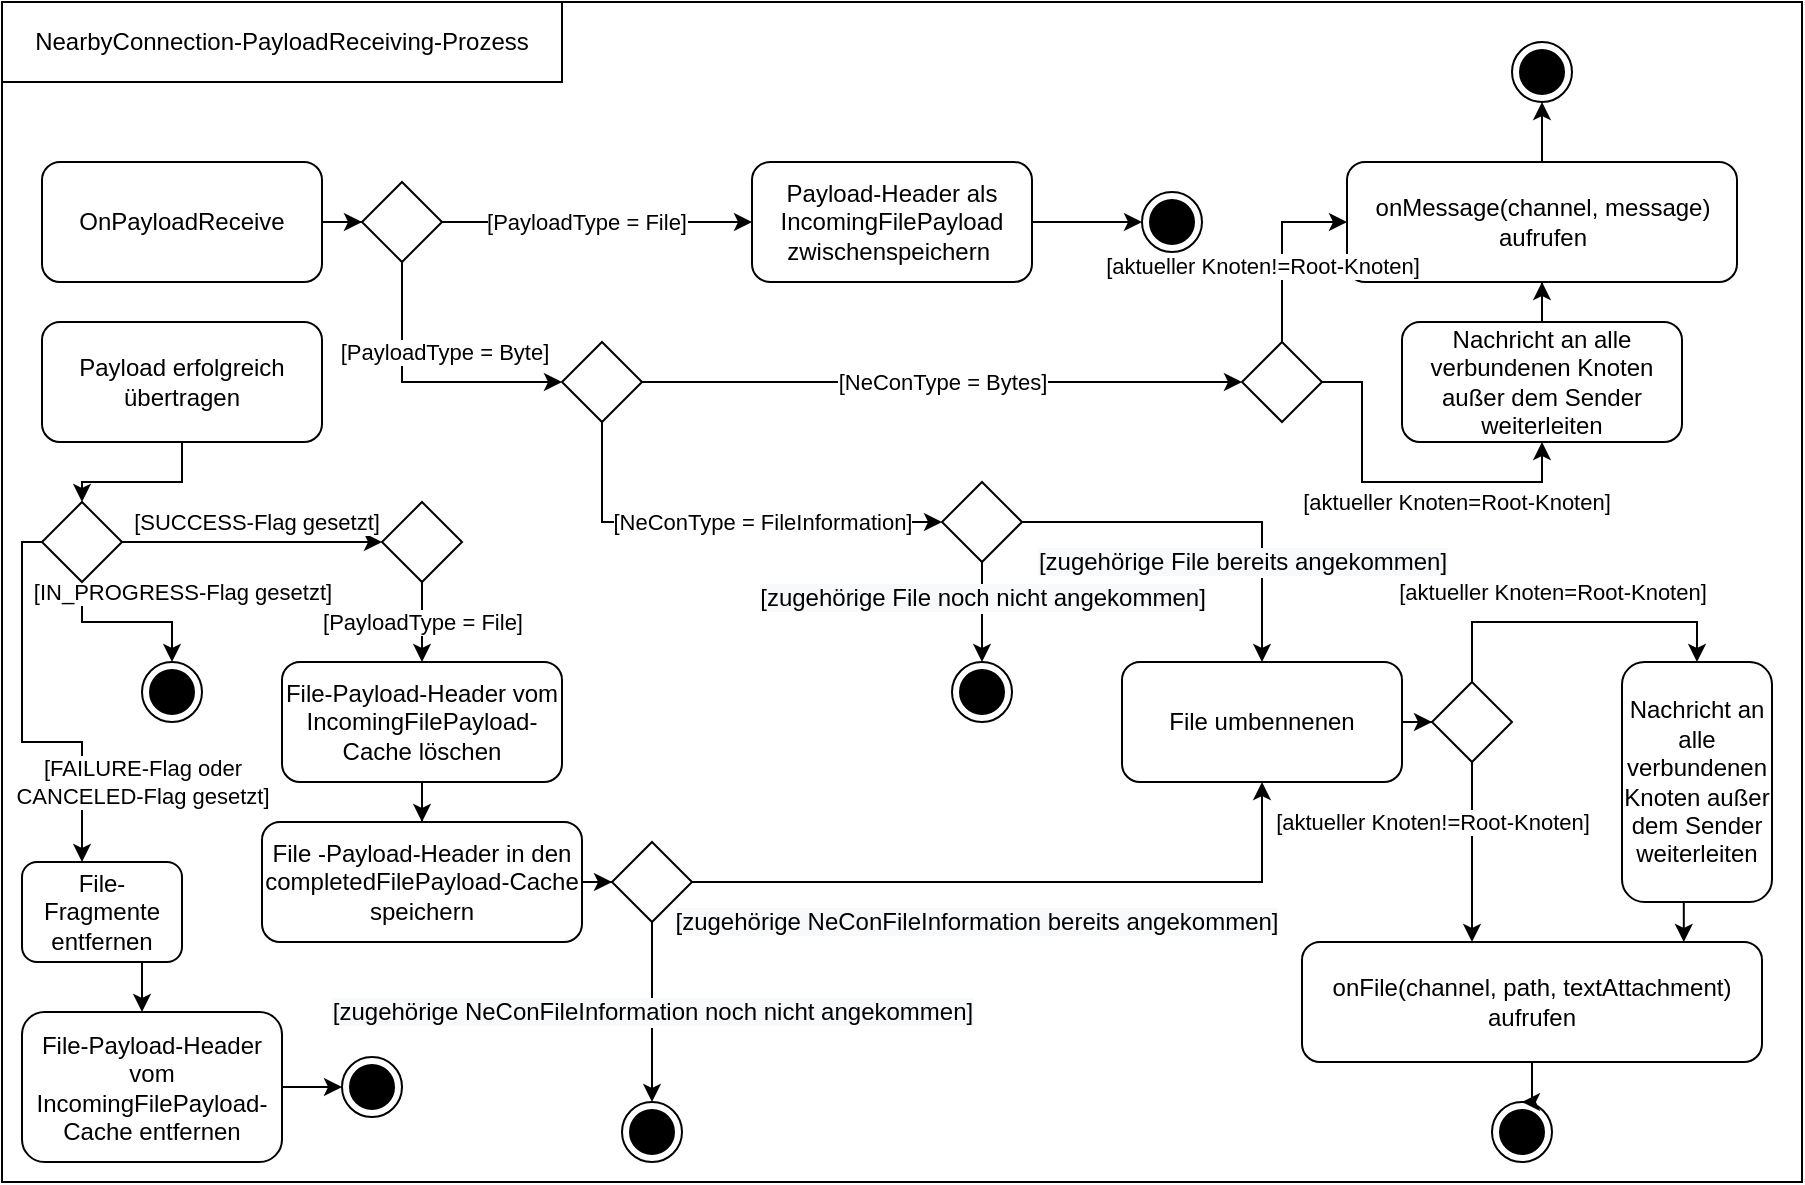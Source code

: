 <mxfile version="13.0.3" type="device"><diagram id="vGRNZWnsbL41WEq2rgmo" name="Page-1"><mxGraphModel dx="1221" dy="714" grid="1" gridSize="10" guides="1" tooltips="1" connect="1" arrows="1" fold="1" page="1" pageScale="1" pageWidth="827" pageHeight="1169" math="0" shadow="0"><root><mxCell id="0"/><mxCell id="1" parent="0"/><mxCell id="WnaBBcLPlIBxhkjchfe5-1" value="" style="rounded=0;whiteSpace=wrap;html=1;" parent="1" vertex="1"><mxGeometry x="10" y="80" width="900" height="590" as="geometry"/></mxCell><mxCell id="gPwZqRA0RPC1okCwcbz_-21" style="edgeStyle=orthogonalEdgeStyle;rounded=0;orthogonalLoop=1;jettySize=auto;html=1;entryX=0;entryY=0.5;entryDx=0;entryDy=0;" parent="1" source="gPwZqRA0RPC1okCwcbz_-1" target="gPwZqRA0RPC1okCwcbz_-20" edge="1"><mxGeometry relative="1" as="geometry"/></mxCell><mxCell id="gPwZqRA0RPC1okCwcbz_-1" value="OnPayloadReceive" style="rounded=1;whiteSpace=wrap;html=1;" parent="1" vertex="1"><mxGeometry x="30" y="160" width="140" height="60" as="geometry"/></mxCell><mxCell id="gPwZqRA0RPC1okCwcbz_-6" style="edgeStyle=orthogonalEdgeStyle;rounded=0;orthogonalLoop=1;jettySize=auto;html=1;" parent="1" source="gPwZqRA0RPC1okCwcbz_-2" target="gPwZqRA0RPC1okCwcbz_-5" edge="1"><mxGeometry relative="1" as="geometry"/></mxCell><mxCell id="gPwZqRA0RPC1okCwcbz_-2" value="Payload erfolgreich übertragen" style="rounded=1;whiteSpace=wrap;html=1;" parent="1" vertex="1"><mxGeometry x="30" y="240" width="140" height="60" as="geometry"/></mxCell><mxCell id="gPwZqRA0RPC1okCwcbz_-12" style="edgeStyle=orthogonalEdgeStyle;rounded=0;orthogonalLoop=1;jettySize=auto;html=1;" parent="1" source="gPwZqRA0RPC1okCwcbz_-3" target="gPwZqRA0RPC1okCwcbz_-11" edge="1"><mxGeometry relative="1" as="geometry"/></mxCell><mxCell id="gPwZqRA0RPC1okCwcbz_-3" value="File -Payload-Header in den completedFilePayload-Cache speichern" style="rounded=1;whiteSpace=wrap;html=1;" parent="1" vertex="1"><mxGeometry x="140" y="490" width="160" height="60" as="geometry"/></mxCell><mxCell id="gPwZqRA0RPC1okCwcbz_-13" style="edgeStyle=orthogonalEdgeStyle;rounded=0;orthogonalLoop=1;jettySize=auto;html=1;" parent="1" source="gPwZqRA0RPC1okCwcbz_-4" target="gPwZqRA0RPC1okCwcbz_-3" edge="1"><mxGeometry relative="1" as="geometry"/></mxCell><mxCell id="gPwZqRA0RPC1okCwcbz_-4" value="File-Payload-Header vom IncomingFilePayload-Cache löschen" style="rounded=1;whiteSpace=wrap;html=1;" parent="1" vertex="1"><mxGeometry x="150" y="410" width="140" height="60" as="geometry"/></mxCell><mxCell id="gPwZqRA0RPC1okCwcbz_-7" style="edgeStyle=orthogonalEdgeStyle;rounded=0;orthogonalLoop=1;jettySize=auto;html=1;exitX=0.5;exitY=1;exitDx=0;exitDy=0;" parent="1" source="BSrUUONhtLhZSqD3lAtG-5" target="gPwZqRA0RPC1okCwcbz_-4" edge="1"><mxGeometry relative="1" as="geometry"/></mxCell><mxCell id="gPwZqRA0RPC1okCwcbz_-8" value="[PayloadType = File]" style="edgeLabel;html=1;align=center;verticalAlign=middle;resizable=0;points=[];" parent="gPwZqRA0RPC1okCwcbz_-7" vertex="1" connectable="0"><mxGeometry x="-0.282" y="-1" relative="1" as="geometry"><mxPoint x="1" y="5.52" as="offset"/></mxGeometry></mxCell><mxCell id="BSrUUONhtLhZSqD3lAtG-6" style="edgeStyle=orthogonalEdgeStyle;rounded=0;orthogonalLoop=1;jettySize=auto;html=1;" parent="1" source="gPwZqRA0RPC1okCwcbz_-5" target="BSrUUONhtLhZSqD3lAtG-5" edge="1"><mxGeometry relative="1" as="geometry"/></mxCell><mxCell id="BSrUUONhtLhZSqD3lAtG-7" value="[SUCCESS-Flag gesetzt]" style="edgeLabel;html=1;align=center;verticalAlign=middle;resizable=0;points=[];" parent="BSrUUONhtLhZSqD3lAtG-6" vertex="1" connectable="0"><mxGeometry x="0.198" y="2" relative="1" as="geometry"><mxPoint x="-11.67" y="-8" as="offset"/></mxGeometry></mxCell><mxCell id="BSrUUONhtLhZSqD3lAtG-9" style="edgeStyle=orthogonalEdgeStyle;rounded=0;orthogonalLoop=1;jettySize=auto;html=1;entryX=0.5;entryY=0;entryDx=0;entryDy=0;" parent="1" source="gPwZqRA0RPC1okCwcbz_-5" target="BSrUUONhtLhZSqD3lAtG-8" edge="1"><mxGeometry relative="1" as="geometry"><Array as="points"><mxPoint x="50" y="390"/><mxPoint x="95" y="390"/></Array></mxGeometry></mxCell><mxCell id="BSrUUONhtLhZSqD3lAtG-10" value="[IN_PROGRESS-Flag gesetzt]" style="edgeLabel;html=1;align=center;verticalAlign=middle;resizable=0;points=[];" parent="BSrUUONhtLhZSqD3lAtG-9" vertex="1" connectable="0"><mxGeometry x="-0.256" y="-2" relative="1" as="geometry"><mxPoint x="38.33" y="-17.0" as="offset"/></mxGeometry></mxCell><mxCell id="IjMw04xCpoeXiMPA6_jy-5" style="edgeStyle=orthogonalEdgeStyle;rounded=0;orthogonalLoop=1;jettySize=auto;html=1;entryX=0.375;entryY=0;entryDx=0;entryDy=0;entryPerimeter=0;fontColor=#B5C1D1;" parent="1" source="gPwZqRA0RPC1okCwcbz_-5" target="IjMw04xCpoeXiMPA6_jy-3" edge="1"><mxGeometry relative="1" as="geometry"><Array as="points"><mxPoint x="20" y="350"/><mxPoint x="20" y="450"/><mxPoint x="50" y="450"/></Array></mxGeometry></mxCell><mxCell id="IjMw04xCpoeXiMPA6_jy-6" value="&lt;font color=&quot;#000000&quot;&gt;[FAILURE-Flag oder&lt;br&gt;CANCELED-Flag gesetzt]&lt;/font&gt;" style="edgeLabel;html=1;align=center;verticalAlign=middle;resizable=0;points=[];fontColor=#B5C1D1;" parent="IjMw04xCpoeXiMPA6_jy-5" vertex="1" connectable="0"><mxGeometry x="0.549" y="-1" relative="1" as="geometry"><mxPoint x="31" y="5" as="offset"/></mxGeometry></mxCell><mxCell id="gPwZqRA0RPC1okCwcbz_-5" value="" style="rhombus;whiteSpace=wrap;html=1;" parent="1" vertex="1"><mxGeometry x="30" y="330" width="40" height="40" as="geometry"/></mxCell><mxCell id="gPwZqRA0RPC1okCwcbz_-15" style="edgeStyle=orthogonalEdgeStyle;rounded=0;orthogonalLoop=1;jettySize=auto;html=1;" parent="1" source="gPwZqRA0RPC1okCwcbz_-11" target="gPwZqRA0RPC1okCwcbz_-14" edge="1"><mxGeometry relative="1" as="geometry"/></mxCell><mxCell id="gPwZqRA0RPC1okCwcbz_-16" value="&lt;span style=&quot;font-size: 12px ; background-color: rgb(248 , 249 , 250)&quot;&gt;[zugehörige NeConFileInformation bereits angekommen]&lt;/span&gt;" style="edgeLabel;html=1;align=center;verticalAlign=middle;resizable=0;points=[];" parent="gPwZqRA0RPC1okCwcbz_-15" vertex="1" connectable="0"><mxGeometry x="-0.291" relative="1" as="geometry"><mxPoint x="22.41" y="20" as="offset"/></mxGeometry></mxCell><mxCell id="gPwZqRA0RPC1okCwcbz_-17" value="&lt;span style=&quot;font-size: 12px ; background-color: rgb(248 , 249 , 250)&quot;&gt;[zugehörige NeConFileInformation noch nicht angekommen]&lt;/span&gt;" style="edgeStyle=orthogonalEdgeStyle;rounded=0;orthogonalLoop=1;jettySize=auto;html=1;" parent="1" source="gPwZqRA0RPC1okCwcbz_-11" target="gPwZqRA0RPC1okCwcbz_-18" edge="1"><mxGeometry relative="1" as="geometry"><mxPoint x="330" y="630" as="targetPoint"/><Array as="points"><mxPoint x="335" y="560"/><mxPoint x="335" y="560"/></Array></mxGeometry></mxCell><mxCell id="gPwZqRA0RPC1okCwcbz_-11" value="" style="rhombus;whiteSpace=wrap;html=1;" parent="1" vertex="1"><mxGeometry x="315" y="500" width="40" height="40" as="geometry"/></mxCell><mxCell id="KGaszOBBBrvaK-4GGSWM-17" style="edgeStyle=orthogonalEdgeStyle;rounded=0;orthogonalLoop=1;jettySize=auto;html=1;entryX=0;entryY=0.5;entryDx=0;entryDy=0;" parent="1" source="gPwZqRA0RPC1okCwcbz_-14" target="KGaszOBBBrvaK-4GGSWM-9" edge="1"><mxGeometry relative="1" as="geometry"/></mxCell><mxCell id="gPwZqRA0RPC1okCwcbz_-14" value="File umbennenen" style="rounded=1;whiteSpace=wrap;html=1;" parent="1" vertex="1"><mxGeometry x="570" y="410" width="140" height="60" as="geometry"/></mxCell><mxCell id="gPwZqRA0RPC1okCwcbz_-18" value="" style="ellipse;html=1;shape=endState;fillColor=#000000;strokeColor=#000000;" parent="1" vertex="1"><mxGeometry x="320" y="630" width="30" height="30" as="geometry"/></mxCell><mxCell id="gPwZqRA0RPC1okCwcbz_-23" style="edgeStyle=orthogonalEdgeStyle;rounded=0;orthogonalLoop=1;jettySize=auto;html=1;" parent="1" source="gPwZqRA0RPC1okCwcbz_-20" target="gPwZqRA0RPC1okCwcbz_-22" edge="1"><mxGeometry relative="1" as="geometry"/></mxCell><mxCell id="gPwZqRA0RPC1okCwcbz_-24" value="[PayloadType = File]" style="edgeLabel;html=1;align=center;verticalAlign=middle;resizable=0;points=[];" parent="gPwZqRA0RPC1okCwcbz_-23" vertex="1" connectable="0"><mxGeometry x="-0.343" y="-3" relative="1" as="geometry"><mxPoint x="21.03" y="-3" as="offset"/></mxGeometry></mxCell><mxCell id="gPwZqRA0RPC1okCwcbz_-28" style="edgeStyle=orthogonalEdgeStyle;rounded=0;orthogonalLoop=1;jettySize=auto;html=1;" parent="1" source="gPwZqRA0RPC1okCwcbz_-20" target="gPwZqRA0RPC1okCwcbz_-30" edge="1"><mxGeometry relative="1" as="geometry"><mxPoint x="370" y="270" as="targetPoint"/><Array as="points"><mxPoint x="210" y="270"/></Array></mxGeometry></mxCell><mxCell id="gPwZqRA0RPC1okCwcbz_-29" value="[PayloadType = Byte]" style="edgeLabel;html=1;align=center;verticalAlign=middle;resizable=0;points=[];" parent="gPwZqRA0RPC1okCwcbz_-28" vertex="1" connectable="0"><mxGeometry x="0.018" y="3" relative="1" as="geometry"><mxPoint x="9" y="-12.03" as="offset"/></mxGeometry></mxCell><mxCell id="gPwZqRA0RPC1okCwcbz_-20" value="" style="rhombus;whiteSpace=wrap;html=1;" parent="1" vertex="1"><mxGeometry x="190" y="170" width="40" height="40" as="geometry"/></mxCell><mxCell id="KGaszOBBBrvaK-4GGSWM-2" style="edgeStyle=orthogonalEdgeStyle;rounded=0;orthogonalLoop=1;jettySize=auto;html=1;" parent="1" source="gPwZqRA0RPC1okCwcbz_-22" target="gPwZqRA0RPC1okCwcbz_-54" edge="1"><mxGeometry relative="1" as="geometry"/></mxCell><mxCell id="gPwZqRA0RPC1okCwcbz_-22" value="Payload-Header als IncomingFilePayload zwischenspeichern&amp;nbsp;" style="rounded=1;whiteSpace=wrap;html=1;" parent="1" vertex="1"><mxGeometry x="385" y="160" width="140" height="60" as="geometry"/></mxCell><mxCell id="gPwZqRA0RPC1okCwcbz_-32" value="[aktueller Knoten=Root-Knoten]" style="edgeStyle=orthogonalEdgeStyle;rounded=0;orthogonalLoop=1;jettySize=auto;html=1;entryX=0.5;entryY=1;entryDx=0;entryDy=0;" parent="1" source="KGaszOBBBrvaK-4GGSWM-3" target="KGaszOBBBrvaK-4GGSWM-1" edge="1"><mxGeometry x="0.294" y="-10" relative="1" as="geometry"><mxPoint as="offset"/></mxGeometry></mxCell><mxCell id="gPwZqRA0RPC1okCwcbz_-34" style="edgeStyle=orthogonalEdgeStyle;rounded=0;orthogonalLoop=1;jettySize=auto;html=1;entryX=0;entryY=0.5;entryDx=0;entryDy=0;" parent="1" source="gPwZqRA0RPC1okCwcbz_-30" target="gPwZqRA0RPC1okCwcbz_-36" edge="1"><mxGeometry relative="1" as="geometry"><mxPoint x="500" y="340" as="targetPoint"/><Array as="points"><mxPoint x="310" y="340"/></Array></mxGeometry></mxCell><mxCell id="gPwZqRA0RPC1okCwcbz_-35" value="[NeConType = FileInformation]" style="edgeLabel;html=1;align=center;verticalAlign=middle;resizable=0;points=[];" parent="gPwZqRA0RPC1okCwcbz_-34" vertex="1" connectable="0"><mxGeometry x="-0.016" y="2" relative="1" as="geometry"><mxPoint x="22.1" y="1.98" as="offset"/></mxGeometry></mxCell><mxCell id="gPwZqRA0RPC1okCwcbz_-30" value="" style="rhombus;whiteSpace=wrap;html=1;" parent="1" vertex="1"><mxGeometry x="290" y="250" width="40" height="40" as="geometry"/></mxCell><mxCell id="BSrUUONhtLhZSqD3lAtG-2" style="edgeStyle=orthogonalEdgeStyle;rounded=0;orthogonalLoop=1;jettySize=auto;html=1;" parent="1" source="gPwZqRA0RPC1okCwcbz_-31" target="BSrUUONhtLhZSqD3lAtG-1" edge="1"><mxGeometry relative="1" as="geometry"/></mxCell><mxCell id="gPwZqRA0RPC1okCwcbz_-31" value="onMessage(channel, message)&lt;br&gt;aufrufen" style="rounded=1;whiteSpace=wrap;html=1;" parent="1" vertex="1"><mxGeometry x="682.5" y="160" width="195" height="60" as="geometry"/></mxCell><mxCell id="gPwZqRA0RPC1okCwcbz_-42" style="edgeStyle=orthogonalEdgeStyle;rounded=0;orthogonalLoop=1;jettySize=auto;html=1;" parent="1" source="gPwZqRA0RPC1okCwcbz_-36" target="gPwZqRA0RPC1okCwcbz_-14" edge="1"><mxGeometry relative="1" as="geometry"/></mxCell><mxCell id="gPwZqRA0RPC1okCwcbz_-43" value="&lt;span style=&quot;font-size: 12px ; background-color: rgb(248 , 249 , 250)&quot;&gt;[zugehörige File bereits angekommen]&lt;/span&gt;" style="edgeLabel;html=1;align=center;verticalAlign=middle;resizable=0;points=[];" parent="gPwZqRA0RPC1okCwcbz_-42" vertex="1" connectable="0"><mxGeometry x="-0.293" y="1" relative="1" as="geometry"><mxPoint x="43" y="21" as="offset"/></mxGeometry></mxCell><mxCell id="gPwZqRA0RPC1okCwcbz_-48" style="edgeStyle=orthogonalEdgeStyle;rounded=0;orthogonalLoop=1;jettySize=auto;html=1;entryX=0.5;entryY=0;entryDx=0;entryDy=0;" parent="1" source="gPwZqRA0RPC1okCwcbz_-36" target="gPwZqRA0RPC1okCwcbz_-45" edge="1"><mxGeometry relative="1" as="geometry"/></mxCell><mxCell id="gPwZqRA0RPC1okCwcbz_-49" value="&lt;span style=&quot;font-size: 12px ; background-color: rgb(248 , 249 , 250)&quot;&gt;[zugehörige File noch nicht angekommen]&lt;/span&gt;" style="edgeLabel;html=1;align=center;verticalAlign=middle;resizable=0;points=[];" parent="gPwZqRA0RPC1okCwcbz_-48" vertex="1" connectable="0"><mxGeometry x="-0.283" relative="1" as="geometry"><mxPoint as="offset"/></mxGeometry></mxCell><mxCell id="gPwZqRA0RPC1okCwcbz_-36" value="" style="rhombus;whiteSpace=wrap;html=1;" parent="1" vertex="1"><mxGeometry x="480" y="320" width="40" height="40" as="geometry"/></mxCell><mxCell id="gPwZqRA0RPC1okCwcbz_-45" value="" style="ellipse;html=1;shape=endState;fillColor=#000000;strokeColor=#000000;" parent="1" vertex="1"><mxGeometry x="485" y="410" width="30" height="30" as="geometry"/></mxCell><mxCell id="BSrUUONhtLhZSqD3lAtG-4" style="edgeStyle=orthogonalEdgeStyle;rounded=0;orthogonalLoop=1;jettySize=auto;html=1;entryX=0.5;entryY=0;entryDx=0;entryDy=0;" parent="1" source="gPwZqRA0RPC1okCwcbz_-50" target="BSrUUONhtLhZSqD3lAtG-3" edge="1"><mxGeometry relative="1" as="geometry"/></mxCell><mxCell id="gPwZqRA0RPC1okCwcbz_-50" value="onFile(channel, path, textAttachment) aufrufen" style="rounded=1;whiteSpace=wrap;html=1;" parent="1" vertex="1"><mxGeometry x="660" y="550" width="230" height="60" as="geometry"/></mxCell><mxCell id="gPwZqRA0RPC1okCwcbz_-54" value="" style="ellipse;html=1;shape=endState;fillColor=#000000;strokeColor=#000000;" parent="1" vertex="1"><mxGeometry x="580" y="175" width="30" height="30" as="geometry"/></mxCell><mxCell id="WnaBBcLPlIBxhkjchfe5-2" value="NearbyConnection-PayloadReceiving-Prozess" style="rounded=0;whiteSpace=wrap;html=1;" parent="1" vertex="1"><mxGeometry x="10" y="80" width="280" height="40" as="geometry"/></mxCell><mxCell id="BSrUUONhtLhZSqD3lAtG-1" value="" style="ellipse;html=1;shape=endState;fillColor=#000000;strokeColor=#000000;" parent="1" vertex="1"><mxGeometry x="765" y="100" width="30" height="30" as="geometry"/></mxCell><mxCell id="BSrUUONhtLhZSqD3lAtG-3" value="" style="ellipse;html=1;shape=endState;fillColor=#000000;strokeColor=#000000;" parent="1" vertex="1"><mxGeometry x="755" y="630" width="30" height="30" as="geometry"/></mxCell><mxCell id="BSrUUONhtLhZSqD3lAtG-5" value="" style="rhombus;whiteSpace=wrap;html=1;" parent="1" vertex="1"><mxGeometry x="200" y="330" width="40" height="40" as="geometry"/></mxCell><mxCell id="BSrUUONhtLhZSqD3lAtG-8" value="" style="ellipse;html=1;shape=endState;fillColor=#000000;strokeColor=#000000;" parent="1" vertex="1"><mxGeometry x="80" y="410" width="30" height="30" as="geometry"/></mxCell><mxCell id="KGaszOBBBrvaK-4GGSWM-8" style="edgeStyle=orthogonalEdgeStyle;rounded=0;orthogonalLoop=1;jettySize=auto;html=1;entryX=0.5;entryY=1;entryDx=0;entryDy=0;" parent="1" source="KGaszOBBBrvaK-4GGSWM-1" target="gPwZqRA0RPC1okCwcbz_-31" edge="1"><mxGeometry relative="1" as="geometry"/></mxCell><mxCell id="KGaszOBBBrvaK-4GGSWM-1" value="Nachricht an alle verbundenen Knoten außer dem Sender weiterleiten" style="rounded=1;whiteSpace=wrap;html=1;" parent="1" vertex="1"><mxGeometry x="710" y="240" width="140" height="60" as="geometry"/></mxCell><mxCell id="KGaszOBBBrvaK-4GGSWM-6" style="edgeStyle=orthogonalEdgeStyle;rounded=0;orthogonalLoop=1;jettySize=auto;html=1;entryX=0;entryY=0.5;entryDx=0;entryDy=0;" parent="1" source="KGaszOBBBrvaK-4GGSWM-3" target="gPwZqRA0RPC1okCwcbz_-31" edge="1"><mxGeometry relative="1" as="geometry"><Array as="points"><mxPoint x="650" y="270"/><mxPoint x="650" y="190"/></Array></mxGeometry></mxCell><mxCell id="KGaszOBBBrvaK-4GGSWM-7" value="[aktueller Knoten!=Root-Knoten]" style="edgeLabel;html=1;align=center;verticalAlign=middle;resizable=0;points=[];" parent="KGaszOBBBrvaK-4GGSWM-6" vertex="1" connectable="0"><mxGeometry x="0.122" y="-2" relative="1" as="geometry"><mxPoint x="-12" y="14.17" as="offset"/></mxGeometry></mxCell><mxCell id="KGaszOBBBrvaK-4GGSWM-3" value="" style="rhombus;whiteSpace=wrap;html=1;" parent="1" vertex="1"><mxGeometry x="630" y="250" width="40" height="40" as="geometry"/></mxCell><mxCell id="KGaszOBBBrvaK-4GGSWM-4" value="[NeConType = Bytes]" style="edgeStyle=orthogonalEdgeStyle;rounded=0;orthogonalLoop=1;jettySize=auto;html=1;" parent="1" source="gPwZqRA0RPC1okCwcbz_-30" target="KGaszOBBBrvaK-4GGSWM-3" edge="1"><mxGeometry relative="1" as="geometry"><mxPoint x="330" y="270.0" as="sourcePoint"/><mxPoint x="610" y="270.0" as="targetPoint"/></mxGeometry></mxCell><mxCell id="KGaszOBBBrvaK-4GGSWM-22" style="edgeStyle=orthogonalEdgeStyle;rounded=0;orthogonalLoop=1;jettySize=auto;html=1;" parent="1" source="KGaszOBBBrvaK-4GGSWM-9" target="gPwZqRA0RPC1okCwcbz_-50" edge="1"><mxGeometry relative="1" as="geometry"><Array as="points"><mxPoint x="745" y="530"/><mxPoint x="745" y="530"/></Array></mxGeometry></mxCell><mxCell id="KGaszOBBBrvaK-4GGSWM-24" value="[aktueller Knoten!=Root-Knoten]" style="edgeLabel;html=1;align=center;verticalAlign=middle;resizable=0;points=[];" parent="KGaszOBBBrvaK-4GGSWM-22" vertex="1" connectable="0"><mxGeometry x="-0.322" y="1" relative="1" as="geometry"><mxPoint x="-21" y="-1" as="offset"/></mxGeometry></mxCell><mxCell id="KGaszOBBBrvaK-4GGSWM-25" style="edgeStyle=orthogonalEdgeStyle;rounded=0;orthogonalLoop=1;jettySize=auto;html=1;entryX=0.5;entryY=0;entryDx=0;entryDy=0;" parent="1" source="KGaszOBBBrvaK-4GGSWM-9" target="KGaszOBBBrvaK-4GGSWM-10" edge="1"><mxGeometry relative="1" as="geometry"><Array as="points"><mxPoint x="745" y="390"/><mxPoint x="858" y="390"/></Array></mxGeometry></mxCell><mxCell id="KGaszOBBBrvaK-4GGSWM-26" value="[aktueller Knoten=Root-Knoten]" style="edgeLabel;html=1;align=center;verticalAlign=middle;resizable=0;points=[];" parent="KGaszOBBBrvaK-4GGSWM-25" vertex="1" connectable="0"><mxGeometry x="-0.6" y="-20" relative="1" as="geometry"><mxPoint x="37" y="-35" as="offset"/></mxGeometry></mxCell><mxCell id="KGaszOBBBrvaK-4GGSWM-9" value="" style="rhombus;whiteSpace=wrap;html=1;" parent="1" vertex="1"><mxGeometry x="725" y="420" width="40" height="40" as="geometry"/></mxCell><mxCell id="KGaszOBBBrvaK-4GGSWM-21" style="edgeStyle=orthogonalEdgeStyle;rounded=0;orthogonalLoop=1;jettySize=auto;html=1;entryX=0.83;entryY=0;entryDx=0;entryDy=0;entryPerimeter=0;" parent="1" source="KGaszOBBBrvaK-4GGSWM-10" target="gPwZqRA0RPC1okCwcbz_-50" edge="1"><mxGeometry relative="1" as="geometry"><Array as="points"><mxPoint x="851" y="530"/><mxPoint x="851" y="530"/></Array></mxGeometry></mxCell><mxCell id="KGaszOBBBrvaK-4GGSWM-10" value="Nachricht an alle verbundenen Knoten außer dem Sender weiterleiten" style="rounded=1;whiteSpace=wrap;html=1;" parent="1" vertex="1"><mxGeometry x="820" y="410" width="75" height="120" as="geometry"/></mxCell><mxCell id="IjMw04xCpoeXiMPA6_jy-2" value="" style="ellipse;html=1;shape=endState;fillColor=#000000;strokeColor=#000000;" parent="1" vertex="1"><mxGeometry x="180" y="607.5" width="30" height="30" as="geometry"/></mxCell><mxCell id="IjMw04xCpoeXiMPA6_jy-8" style="edgeStyle=orthogonalEdgeStyle;rounded=0;orthogonalLoop=1;jettySize=auto;html=1;fontColor=#B5C1D1;" parent="1" source="IjMw04xCpoeXiMPA6_jy-3" target="IjMw04xCpoeXiMPA6_jy-4" edge="1"><mxGeometry relative="1" as="geometry"><Array as="points"><mxPoint x="80" y="570"/><mxPoint x="80" y="570"/></Array></mxGeometry></mxCell><mxCell id="IjMw04xCpoeXiMPA6_jy-3" value="File-Fragmente entfernen" style="rounded=1;whiteSpace=wrap;html=1;" parent="1" vertex="1"><mxGeometry x="20" y="510" width="80" height="50" as="geometry"/></mxCell><mxCell id="IjMw04xCpoeXiMPA6_jy-10" style="edgeStyle=orthogonalEdgeStyle;rounded=0;orthogonalLoop=1;jettySize=auto;html=1;fontColor=#B5C1D1;" parent="1" source="IjMw04xCpoeXiMPA6_jy-4" target="IjMw04xCpoeXiMPA6_jy-2" edge="1"><mxGeometry relative="1" as="geometry"/></mxCell><mxCell id="IjMw04xCpoeXiMPA6_jy-4" value="File-Payload-Header vom IncomingFilePayload-Cache entfernen" style="rounded=1;whiteSpace=wrap;html=1;" parent="1" vertex="1"><mxGeometry x="20" y="585" width="130" height="75" as="geometry"/></mxCell></root></mxGraphModel></diagram></mxfile>